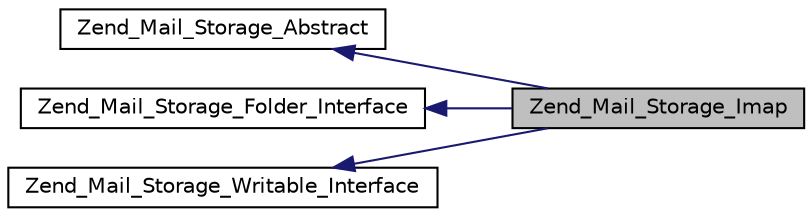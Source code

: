 digraph G
{
  edge [fontname="Helvetica",fontsize="10",labelfontname="Helvetica",labelfontsize="10"];
  node [fontname="Helvetica",fontsize="10",shape=record];
  rankdir="LR";
  Node1 [label="Zend_Mail_Storage_Imap",height=0.2,width=0.4,color="black", fillcolor="grey75", style="filled" fontcolor="black"];
  Node2 -> Node1 [dir="back",color="midnightblue",fontsize="10",style="solid",fontname="Helvetica"];
  Node2 [label="Zend_Mail_Storage_Abstract",height=0.2,width=0.4,color="black", fillcolor="white", style="filled",URL="$class_zend___mail___storage___abstract.html"];
  Node3 -> Node1 [dir="back",color="midnightblue",fontsize="10",style="solid",fontname="Helvetica"];
  Node3 [label="Zend_Mail_Storage_Folder_Interface",height=0.2,width=0.4,color="black", fillcolor="white", style="filled",URL="$interface_zend___mail___storage___folder___interface.html"];
  Node4 -> Node1 [dir="back",color="midnightblue",fontsize="10",style="solid",fontname="Helvetica"];
  Node4 [label="Zend_Mail_Storage_Writable_Interface",height=0.2,width=0.4,color="black", fillcolor="white", style="filled",URL="$interface_zend___mail___storage___writable___interface.html"];
}

